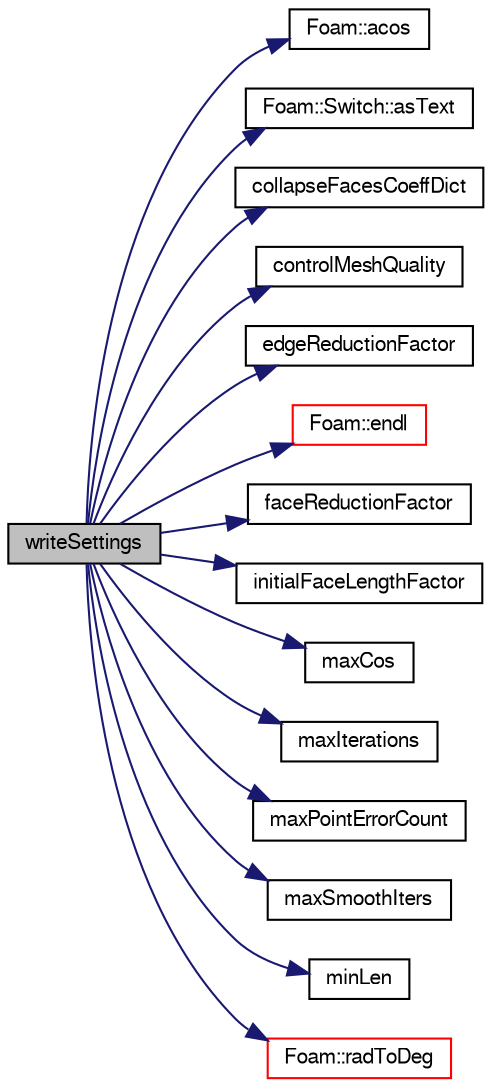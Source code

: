 digraph "writeSettings"
{
  bgcolor="transparent";
  edge [fontname="FreeSans",fontsize="10",labelfontname="FreeSans",labelfontsize="10"];
  node [fontname="FreeSans",fontsize="10",shape=record];
  rankdir="LR";
  Node85 [label="writeSettings",height=0.2,width=0.4,color="black", fillcolor="grey75", style="filled", fontcolor="black"];
  Node85 -> Node86 [color="midnightblue",fontsize="10",style="solid",fontname="FreeSans"];
  Node86 [label="Foam::acos",height=0.2,width=0.4,color="black",URL="$a21124.html#af1788b4e662ef398105742fd8bc861fc"];
  Node85 -> Node87 [color="midnightblue",fontsize="10",style="solid",fontname="FreeSans"];
  Node87 [label="Foam::Switch::asText",height=0.2,width=0.4,color="black",URL="$a27626.html#a394a4153d7e5fc19c8227806a55e90c6",tooltip="Return a text representation of the Switch. "];
  Node85 -> Node88 [color="midnightblue",fontsize="10",style="solid",fontname="FreeSans"];
  Node88 [label="collapseFacesCoeffDict",height=0.2,width=0.4,color="black",URL="$a21602.html#ab3ef2d8ce8faa8340b00247e0d3610ca"];
  Node85 -> Node89 [color="midnightblue",fontsize="10",style="solid",fontname="FreeSans"];
  Node89 [label="controlMeshQuality",height=0.2,width=0.4,color="black",URL="$a21602.html#a1b70208045da1d57f62e87a0d34af597"];
  Node85 -> Node90 [color="midnightblue",fontsize="10",style="solid",fontname="FreeSans"];
  Node90 [label="edgeReductionFactor",height=0.2,width=0.4,color="black",URL="$a21602.html#a73e96ff9149bca21648de60ca0a60f34"];
  Node85 -> Node91 [color="midnightblue",fontsize="10",style="solid",fontname="FreeSans"];
  Node91 [label="Foam::endl",height=0.2,width=0.4,color="red",URL="$a21124.html#a2db8fe02a0d3909e9351bb4275b23ce4",tooltip="Add newline and flush stream. "];
  Node85 -> Node93 [color="midnightblue",fontsize="10",style="solid",fontname="FreeSans"];
  Node93 [label="faceReductionFactor",height=0.2,width=0.4,color="black",URL="$a21602.html#a68ec84e4bc7b6a6ad91a3394251b1327"];
  Node85 -> Node94 [color="midnightblue",fontsize="10",style="solid",fontname="FreeSans"];
  Node94 [label="initialFaceLengthFactor",height=0.2,width=0.4,color="black",URL="$a21602.html#a66db24de261ea3db82f23cca708a9169"];
  Node85 -> Node95 [color="midnightblue",fontsize="10",style="solid",fontname="FreeSans"];
  Node95 [label="maxCos",height=0.2,width=0.4,color="black",URL="$a21602.html#a423905d5ec768cefac5bc0c96bea6043"];
  Node85 -> Node96 [color="midnightblue",fontsize="10",style="solid",fontname="FreeSans"];
  Node96 [label="maxIterations",height=0.2,width=0.4,color="black",URL="$a21602.html#a4100a88ff73eca4f9ce3e3396414acce"];
  Node85 -> Node97 [color="midnightblue",fontsize="10",style="solid",fontname="FreeSans"];
  Node97 [label="maxPointErrorCount",height=0.2,width=0.4,color="black",URL="$a21602.html#a1025991f98958fb050d427ec9c83bf99"];
  Node85 -> Node98 [color="midnightblue",fontsize="10",style="solid",fontname="FreeSans"];
  Node98 [label="maxSmoothIters",height=0.2,width=0.4,color="black",URL="$a21602.html#a47021eca57b3a49322603631c7fbd7b8"];
  Node85 -> Node99 [color="midnightblue",fontsize="10",style="solid",fontname="FreeSans"];
  Node99 [label="minLen",height=0.2,width=0.4,color="black",URL="$a21602.html#a1200f9bd6d6516158e2fc93c1507ce19"];
  Node85 -> Node100 [color="midnightblue",fontsize="10",style="solid",fontname="FreeSans"];
  Node100 [label="Foam::radToDeg",height=0.2,width=0.4,color="red",URL="$a21124.html#a43e249466ea923a1a1243c5f91fbd2d7",tooltip="Conversion from radians to degrees. "];
}
